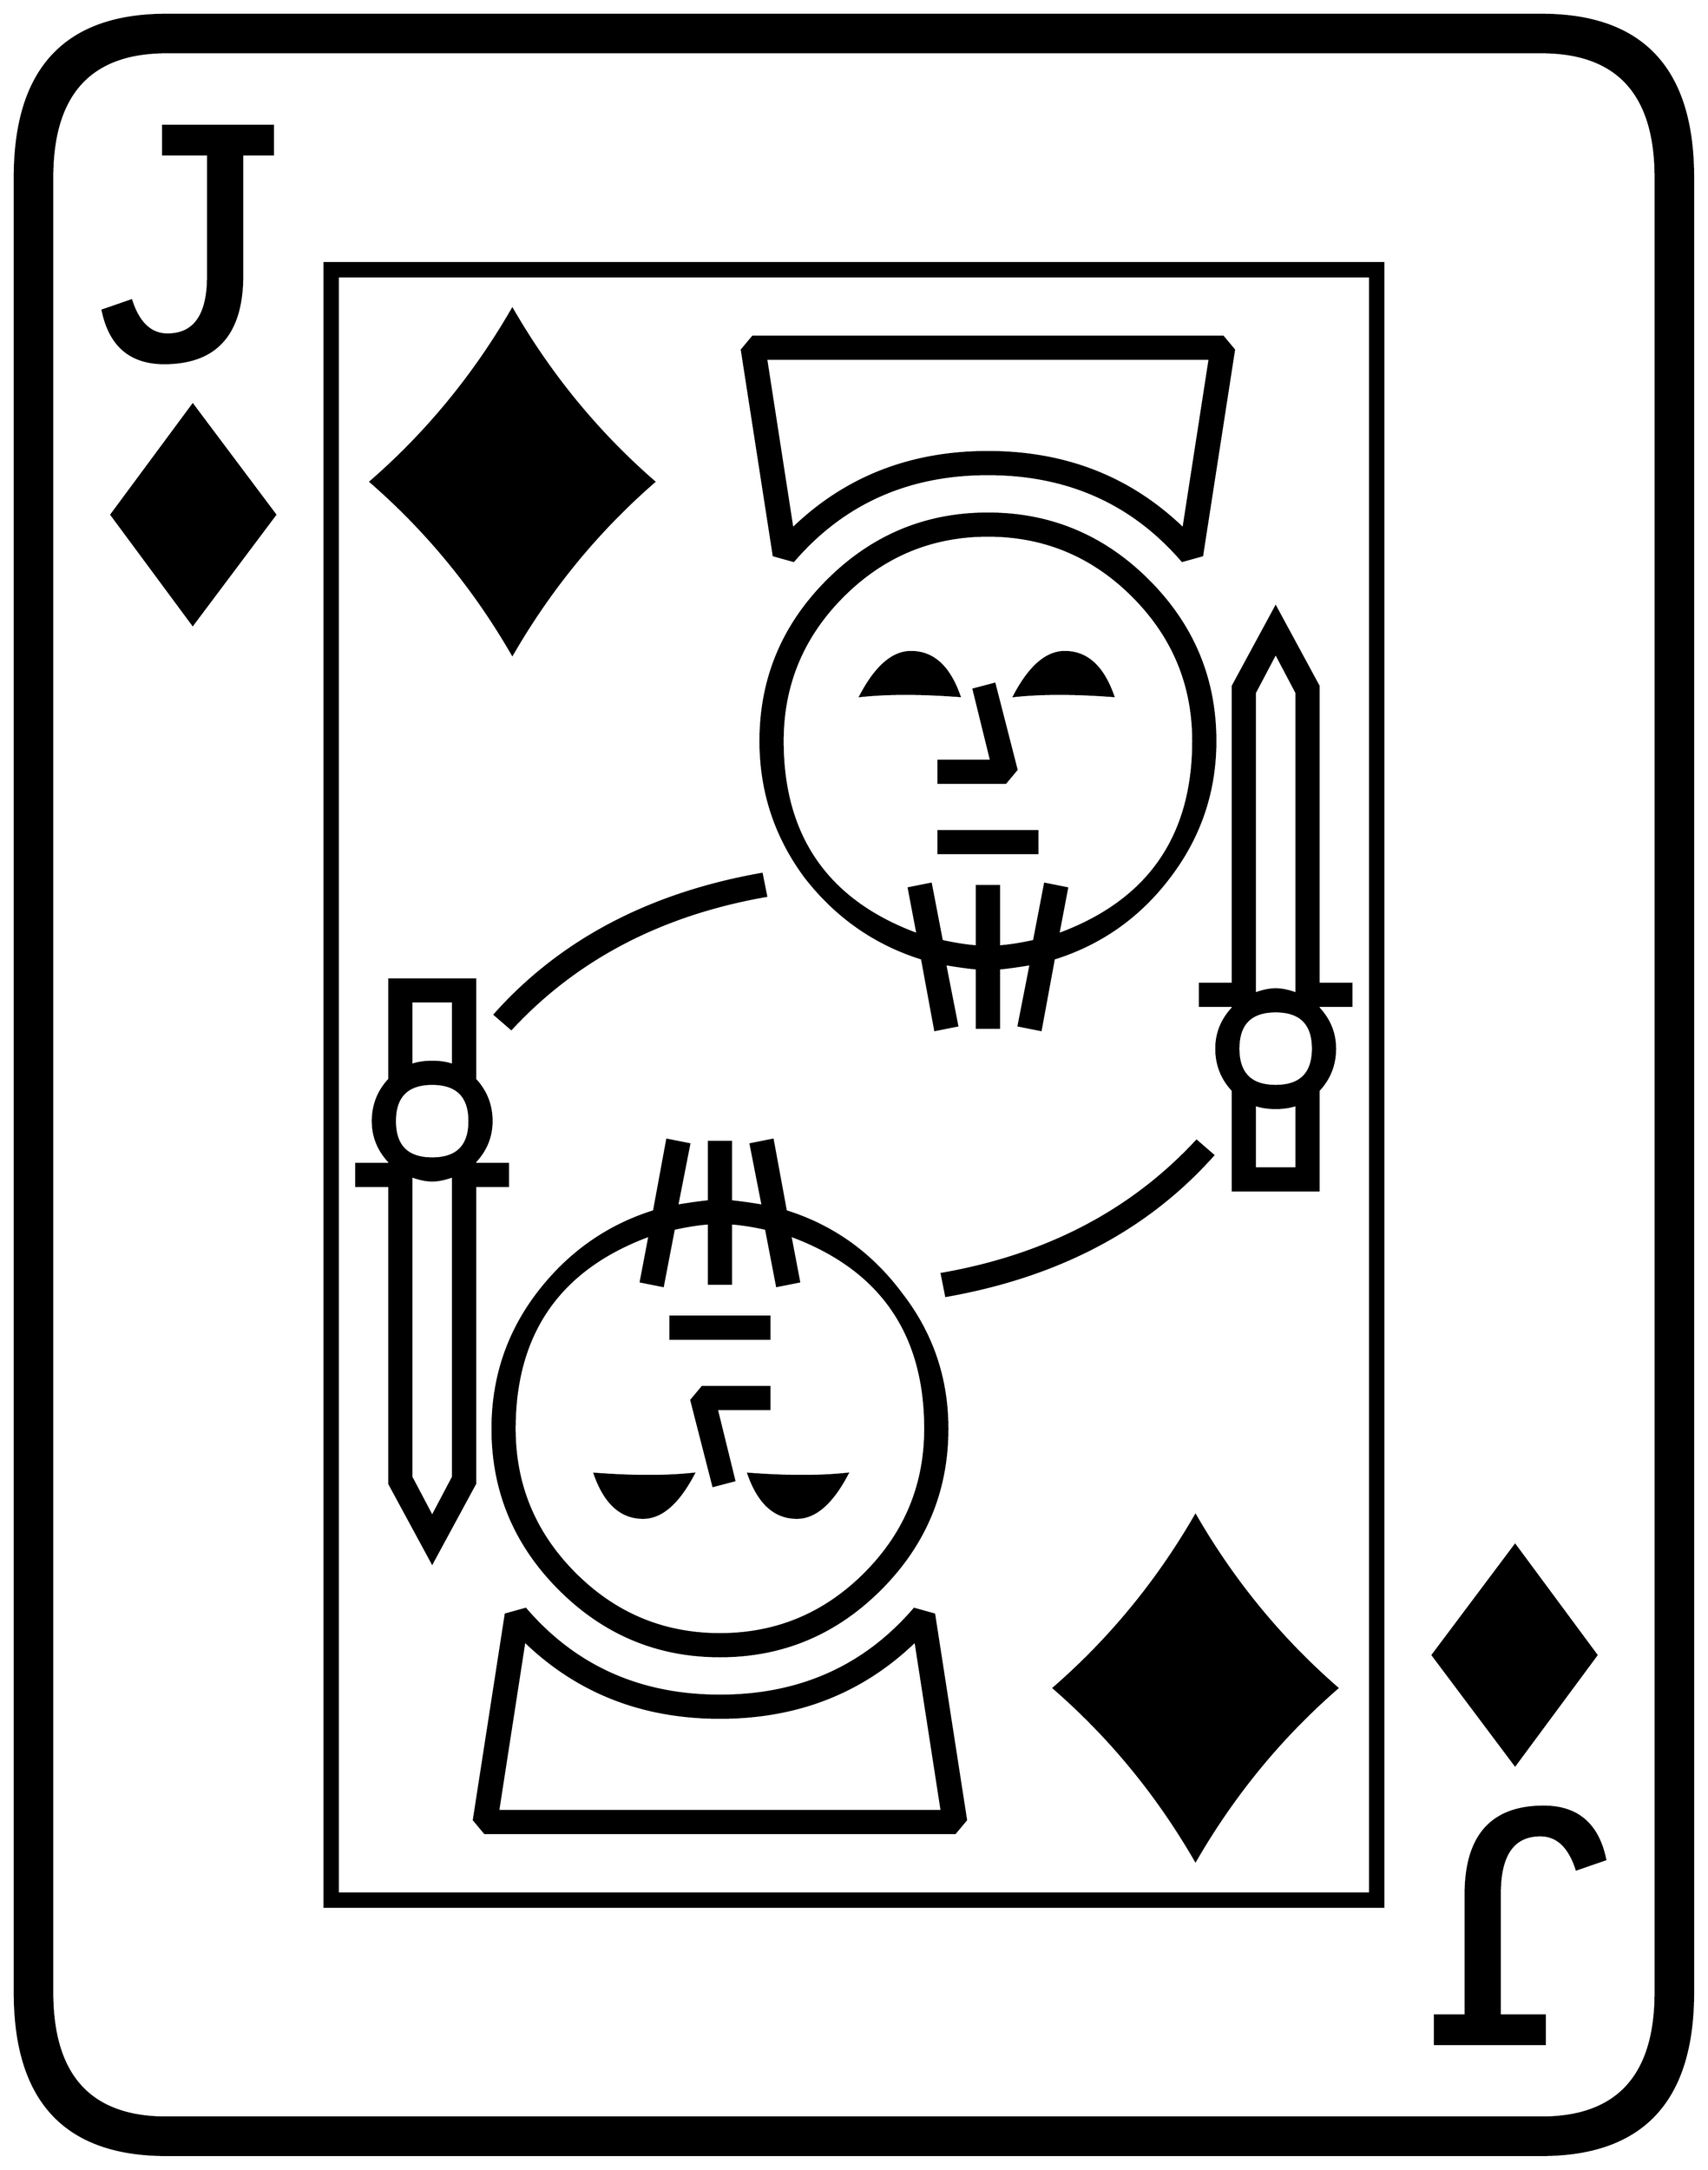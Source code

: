 


\begin{tikzpicture}[y=0.80pt, x=0.80pt, yscale=-1.0, xscale=1.0, inner sep=0pt, outer sep=0pt]
\begin{scope}[shift={(100.0,1706.0)},nonzero rule]
  \path[draw=.,fill=.,line width=1.600pt] (1578.0,244.0) .. controls
    (1578.0,342.667) and (1532.0,392.0) .. (1440.0,392.0) --
    (188.0,392.0) .. controls (96.0,392.0) and (50.0,342.667) ..
    (50.0,244.0) -- (50.0,-1408.0) .. controls (50.0,-1506.667)
    and (96.0,-1556.0) .. (188.0,-1556.0) -- (1440.0,-1556.0) ..
    controls (1532.0,-1556.0) and (1578.0,-1506.667) ..
    (1578.0,-1408.0) -- (1578.0,244.0) -- cycle(1544.0,244.0) --
    (1544.0,-1408.0) .. controls (1544.0,-1484.0) and
    (1509.333,-1522.0) .. (1440.0,-1522.0) -- (188.0,-1522.0) ..
    controls (118.667,-1522.0) and (84.0,-1484.0) ..
    (84.0,-1408.0) -- (84.0,244.0) .. controls (84.0,320.0) and
    (118.667,358.0) .. (188.0,358.0) -- (1440.0,358.0) .. controls
    (1509.333,358.0) and (1544.0,320.0) .. (1544.0,244.0) --
    cycle(285.0,-1429.0) -- (257.0,-1429.0) -- (257.0,-1319.0)
    .. controls (257.0,-1265.667) and (233.333,-1239.0) ..
    (186.0,-1239.0) .. controls (155.333,-1239.0) and
    (136.667,-1255.0) .. (130.0,-1287.0) -- (156.0,-1296.0) ..
    controls (162.667,-1275.333) and (173.667,-1265.0) ..
    (189.0,-1265.0) .. controls (213.667,-1265.0) and
    (226.0,-1282.667) .. (226.0,-1318.0) -- (226.0,-1429.0) --
    (185.0,-1429.0) -- (185.0,-1455.0) -- (285.0,-1455.0) --
    (285.0,-1429.0) -- cycle(1490.0,-63.0) -- (1416.0,37.0) --
    (1341.0,-63.0) -- (1416.0,-163.0) -- (1490.0,-63.0) --
    cycle(1296.0,166.0) -- (332.0,166.0) -- (332.0,-1330.0) --
    (1296.0,-1330.0) -- (1296.0,166.0) -- cycle(287.0,-1101.0)
    -- (212.0,-1001.0) -- (138.0,-1101.0) -- (212.0,-1201.0) --
    (287.0,-1101.0) -- cycle(1498.0,123.0) -- (1472.0,132.0) ..
    controls (1465.333,111.333) and (1454.333,101.0) .. (1439.0,101.0)
    .. controls (1414.333,101.0) and (1402.0,118.667) ..
    (1402.0,154.0) -- (1402.0,265.0) -- (1443.0,265.0) --
    (1443.0,291.0) -- (1343.0,291.0) -- (1343.0,265.0) --
    (1371.0,265.0) -- (1371.0,155.0) .. controls (1371.0,101.667)
    and (1394.667,75.0) .. (1442.0,75.0) .. controls (1472.667,75.0)
    and (1491.333,91.0) .. (1498.0,123.0) -- cycle(1284.0,154.0)
    -- (1284.0,-1318.0) -- (344.0,-1318.0) -- (344.0,154.0) --
    (1284.0,154.0) -- cycle(1160.0,-1251.0) -- (1131.0,-1064.0)
    -- (1113.0,-1059.0) .. controls (1067.667,-1111.667) and
    (1008.667,-1138.0) .. (936.0,-1138.0) .. controls
    (863.333,-1138.0) and (804.333,-1111.667) .. (759.0,-1059.0) --
    (741.0,-1064.0) -- (712.0,-1251.0) -- (722.0,-1263.0) --
    (1150.0,-1263.0) -- (1160.0,-1251.0) -- cycle(1267.0,-654.0)
    -- (1237.0,-654.0) -- (1237.0,-652.0) .. controls
    (1247.0,-641.333) and (1252.0,-629.0) .. (1252.0,-615.0) ..
    controls (1252.0,-600.333) and (1247.0,-587.667) ..
    (1237.0,-577.0) -- (1237.0,-486.0) -- (1159.0,-486.0) --
    (1159.0,-577.0) .. controls (1149.0,-587.667) and
    (1144.0,-600.333) .. (1144.0,-615.0) .. controls
    (1144.0,-629.0) and (1149.0,-641.333) .. (1159.0,-652.0) --
    (1159.0,-654.0) -- (1129.0,-654.0) -- (1129.0,-674.0) --
    (1159.0,-674.0) -- (1159.0,-945.0) -- (1198.0,-1017.0) --
    (1237.0,-945.0) -- (1237.0,-674.0) -- (1267.0,-674.0) --
    (1267.0,-654.0) -- cycle(1143.0,-895.0) .. controls
    (1143.0,-849.0) and (1129.0,-807.667) .. (1101.0,-771.0) ..
    controls (1073.667,-735.0) and (1038.667,-710.333) ..
    (996.0,-697.0) -- (984.0,-632.0) -- (964.0,-636.0) --
    (975.0,-692.0) .. controls (963.0,-690.0) and (953.333,-688.667)
    .. (946.0,-688.0) -- (946.0,-634.0) -- (926.0,-634.0) --
    (926.0,-688.0) .. controls (918.667,-688.667) and (909.0,-690.0)
    .. (897.0,-692.0) -- (908.0,-636.0) -- (888.0,-632.0) --
    (876.0,-697.0) .. controls (833.333,-710.333) and (798.0,-735.0)
    .. (770.0,-771.0) .. controls (742.667,-807.667) and
    (729.0,-849.0) .. (729.0,-895.0) .. controls (729.0,-951.667)
    and (749.333,-1000.333) .. (790.0,-1041.0) .. controls
    (830.667,-1081.667) and (879.333,-1102.0) .. (936.0,-1102.0) ..
    controls (992.667,-1102.0) and (1041.333,-1081.667) ..
    (1082.0,-1041.0) .. controls (1122.667,-1000.333) and
    (1143.0,-951.667) .. (1143.0,-895.0) -- cycle(632.0,-1131.0)
    .. controls (580.667,-1086.333) and (537.667,-1034.0) ..
    (503.0,-974.0) .. controls (468.333,-1034.0) and
    (425.333,-1086.333) .. (374.0,-1131.0) .. controls
    (425.333,-1175.667) and (468.333,-1228.0) .. (503.0,-1288.0) ..
    controls (537.667,-1228.0) and (580.667,-1175.667) ..
    (632.0,-1131.0) -- cycle(1141.0,-518.0) .. controls
    (1081.0,-450.667) and (1000.0,-408.0) .. (898.0,-390.0) --
    (894.0,-410.0) .. controls (989.333,-426.667) and
    (1066.667,-467.0) .. (1126.0,-531.0) -- (1141.0,-518.0) --
    cycle(734.0,-754.0) .. controls (638.667,-737.333) and
    (561.333,-697.0) .. (502.0,-633.0) -- (487.0,-646.0) ..
    controls (547.0,-713.333) and (628.0,-756.0) .. (730.0,-774.0)
    -- (734.0,-754.0) -- cycle(1254.0,-33.0) .. controls
    (1202.667,11.667) and (1159.667,64.0) .. (1125.0,124.0) ..
    controls (1090.333,64.0) and (1047.333,11.667) .. (996.0,-33.0) ..
    controls (1047.333,-77.667) and (1090.333,-130.0) ..
    (1125.0,-190.0) .. controls (1159.667,-130.0) and
    (1202.667,-77.667) .. (1254.0,-33.0) -- cycle(899.0,-269.0) ..
    controls (899.0,-212.333) and (878.667,-163.667) .. (838.0,-123.0)
    .. controls (797.333,-82.333) and (748.667,-62.0) .. (692.0,-62.0)
    .. controls (635.333,-62.0) and (586.667,-82.333) ..
    (546.0,-123.0) .. controls (505.333,-163.667) and (485.0,-212.333)
    .. (485.0,-269.0) .. controls (485.0,-315.0) and
    (498.667,-356.0) .. (526.0,-392.0) .. controls (554.0,-428.667)
    and (589.333,-453.667) .. (632.0,-467.0) -- (644.0,-532.0) --
    (664.0,-528.0) -- (653.0,-472.0) .. controls (665.0,-474.0)
    and (674.667,-475.333) .. (682.0,-476.0) -- (682.0,-530.0) --
    (702.0,-530.0) -- (702.0,-476.0) .. controls (709.333,-475.333)
    and (719.0,-474.0) .. (731.0,-472.0) -- (720.0,-528.0) --
    (740.0,-532.0) -- (752.0,-467.0) .. controls (794.667,-453.667)
    and (829.667,-428.667) .. (857.0,-392.0) .. controls
    (885.0,-356.0) and (899.0,-315.0) .. (899.0,-269.0) --
    cycle(499.0,-490.0) -- (469.0,-490.0) -- (469.0,-219.0) --
    (430.0,-147.0) -- (391.0,-219.0) -- (391.0,-490.0) --
    (361.0,-490.0) -- (361.0,-510.0) -- (391.0,-510.0) --
    (391.0,-512.0) .. controls (381.0,-522.667) and (376.0,-535.0)
    .. (376.0,-549.0) .. controls (376.0,-563.667) and
    (381.0,-576.333) .. (391.0,-587.0) -- (391.0,-678.0) --
    (469.0,-678.0) -- (469.0,-587.0) .. controls (479.0,-576.333)
    and (484.0,-563.667) .. (484.0,-549.0) .. controls
    (484.0,-535.0) and (479.0,-522.667) .. (469.0,-512.0) --
    (469.0,-510.0) -- (499.0,-510.0) -- (499.0,-490.0) --
    cycle(916.0,87.0) -- (906.0,99.0) -- (478.0,99.0) --
    (468.0,87.0) -- (497.0,-100.0) -- (515.0,-105.0) .. controls
    (560.333,-52.333) and (619.333,-26.0) .. (692.0,-26.0) .. controls
    (764.667,-26.0) and (823.667,-52.333) .. (869.0,-105.0) --
    (887.0,-100.0) -- (916.0,87.0) -- cycle(1138.0,-1243.0) --
    (734.0,-1243.0) -- (758.0,-1088.0) .. controls
    (806.0,-1134.667) and (865.333,-1158.0) .. (936.0,-1158.0) ..
    controls (1006.667,-1158.0) and (1066.0,-1134.667) ..
    (1114.0,-1088.0) -- (1138.0,-1243.0) -- cycle(1217.0,-665.0)
    -- (1217.0,-939.0) -- (1198.0,-975.0) -- (1179.0,-939.0) --
    (1179.0,-665.0) .. controls (1186.333,-667.667) and
    (1192.667,-669.0) .. (1198.0,-669.0) .. controls
    (1203.333,-669.0) and (1209.667,-667.667) .. (1217.0,-665.0) --
    cycle(1123.0,-895.0) .. controls (1123.0,-946.333) and
    (1104.667,-990.333) .. (1068.0,-1027.0) .. controls
    (1031.333,-1063.667) and (987.333,-1082.0) .. (936.0,-1082.0) ..
    controls (884.667,-1082.0) and (840.667,-1063.667) ..
    (804.0,-1027.0) .. controls (767.333,-990.333) and
    (749.0,-946.333) .. (749.0,-895.0) .. controls (749.0,-807.667)
    and (790.0,-749.0) .. (872.0,-719.0) -- (864.0,-761.0) --
    (884.0,-765.0) -- (894.0,-713.0) .. controls (906.0,-710.333)
    and (916.667,-708.667) .. (926.0,-708.0) -- (926.0,-763.0) --
    (946.0,-763.0) -- (946.0,-708.0) .. controls (955.333,-708.667)
    and (966.0,-710.333) .. (978.0,-713.0) -- (988.0,-765.0) --
    (1008.0,-761.0) -- (1000.0,-719.0) .. controls
    (1082.0,-749.0) and (1123.0,-807.667) .. (1123.0,-895.0) --
    cycle(1232.0,-615.0) .. controls (1232.0,-637.667) and
    (1220.667,-649.0) .. (1198.0,-649.0) .. controls
    (1175.333,-649.0) and (1164.0,-637.667) .. (1164.0,-615.0) ..
    controls (1164.0,-592.333) and (1175.333,-581.0) ..
    (1198.0,-581.0) .. controls (1220.667,-581.0) and
    (1232.0,-592.333) .. (1232.0,-615.0) -- cycle(1217.0,-506.0)
    -- (1217.0,-564.0) .. controls (1211.667,-562.0) and
    (1205.333,-561.0) .. (1198.0,-561.0) .. controls
    (1190.667,-561.0) and (1184.333,-562.0) .. (1179.0,-564.0) --
    (1179.0,-506.0) -- (1217.0,-506.0) -- cycle(449.0,-600.0) --
    (449.0,-658.0) -- (411.0,-658.0) -- (411.0,-600.0) ..
    controls (416.333,-602.0) and (422.667,-603.0) .. (430.0,-603.0)
    .. controls (437.333,-603.0) and (443.667,-602.0) ..
    (449.0,-600.0) -- cycle(464.0,-549.0) .. controls
    (464.0,-571.667) and (452.667,-583.0) .. (430.0,-583.0) ..
    controls (407.333,-583.0) and (396.0,-571.667) .. (396.0,-549.0)
    .. controls (396.0,-526.333) and (407.333,-515.0) ..
    (430.0,-515.0) .. controls (452.667,-515.0) and (464.0,-526.333)
    .. (464.0,-549.0) -- cycle(879.0,-269.0) .. controls
    (879.0,-356.333) and (838.0,-415.0) .. (756.0,-445.0) --
    (764.0,-403.0) -- (744.0,-399.0) -- (734.0,-451.0) ..
    controls (722.0,-453.667) and (711.333,-455.333) .. (702.0,-456.0)
    -- (702.0,-401.0) -- (682.0,-401.0) -- (682.0,-456.0) ..
    controls (672.667,-455.333) and (662.0,-453.667) .. (650.0,-451.0)
    -- (640.0,-399.0) -- (620.0,-403.0) -- (628.0,-445.0) ..
    controls (546.0,-415.0) and (505.0,-356.333) .. (505.0,-269.0)
    .. controls (505.0,-217.667) and (523.333,-173.667) ..
    (560.0,-137.0) .. controls (596.667,-100.333) and (640.667,-82.0)
    .. (692.0,-82.0) .. controls (743.333,-82.0) and
    (787.333,-100.333) .. (824.0,-137.0) .. controls (860.667,-173.667)
    and (879.0,-217.667) .. (879.0,-269.0) -- cycle(449.0,-225.0)
    -- (449.0,-499.0) .. controls (441.667,-496.333) and
    (435.333,-495.0) .. (430.0,-495.0) .. controls (424.667,-495.0)
    and (418.333,-496.333) .. (411.0,-499.0) -- (411.0,-225.0) --
    (430.0,-189.0) -- (449.0,-225.0) -- cycle(894.0,79.0) --
    (870.0,-76.0) .. controls (822.0,-29.333) and (762.667,-6.0) ..
    (692.0,-6.0) .. controls (621.333,-6.0) and (562.0,-29.333) ..
    (514.0,-76.0) -- (490.0,79.0) -- (894.0,79.0) --
    cycle(1050.0,-936.0) .. controls (1014.667,-938.667) and
    (984.667,-938.667) .. (960.0,-936.0) .. controls (974.0,-962.667)
    and (989.333,-976.0) .. (1006.0,-976.0) .. controls
    (1026.0,-976.0) and (1040.667,-962.667) .. (1050.0,-936.0) --
    cycle(962.0,-869.0) -- (952.0,-857.0) -- (891.0,-857.0) --
    (891.0,-877.0) -- (939.0,-877.0) -- (923.0,-942.0) --
    (942.0,-947.0) -- (962.0,-869.0) -- cycle(910.0,-936.0) ..
    controls (874.667,-938.667) and (844.667,-938.667) .. (820.0,-936.0)
    .. controls (834.0,-962.667) and (849.333,-976.0) ..
    (866.0,-976.0) .. controls (886.0,-976.0) and (900.667,-962.667)
    .. (910.0,-936.0) -- cycle(981.0,-793.0) -- (891.0,-793.0)
    -- (891.0,-813.0) -- (981.0,-813.0) -- (981.0,-793.0) --
    cycle(737.0,-351.0) -- (647.0,-351.0) -- (647.0,-371.0) --
    (737.0,-371.0) -- (737.0,-351.0) -- cycle(808.0,-228.0) ..
    controls (794.0,-201.333) and (778.667,-188.0) .. (762.0,-188.0)
    .. controls (742.0,-188.0) and (727.333,-201.333) ..
    (718.0,-228.0) .. controls (753.333,-225.333) and (783.333,-225.333)
    .. (808.0,-228.0) -- cycle(737.0,-287.0) -- (689.0,-287.0)
    -- (705.0,-222.0) -- (686.0,-217.0) -- (666.0,-295.0) --
    (676.0,-307.0) -- (737.0,-307.0) -- (737.0,-287.0) --
    cycle(668.0,-228.0) .. controls (654.0,-201.333) and
    (638.667,-188.0) .. (622.0,-188.0) .. controls (602.0,-188.0)
    and (587.333,-201.333) .. (578.0,-228.0) .. controls
    (613.333,-225.333) and (643.333,-225.333) .. (668.0,-228.0) --
    cycle;
\end{scope}

\end{tikzpicture}

